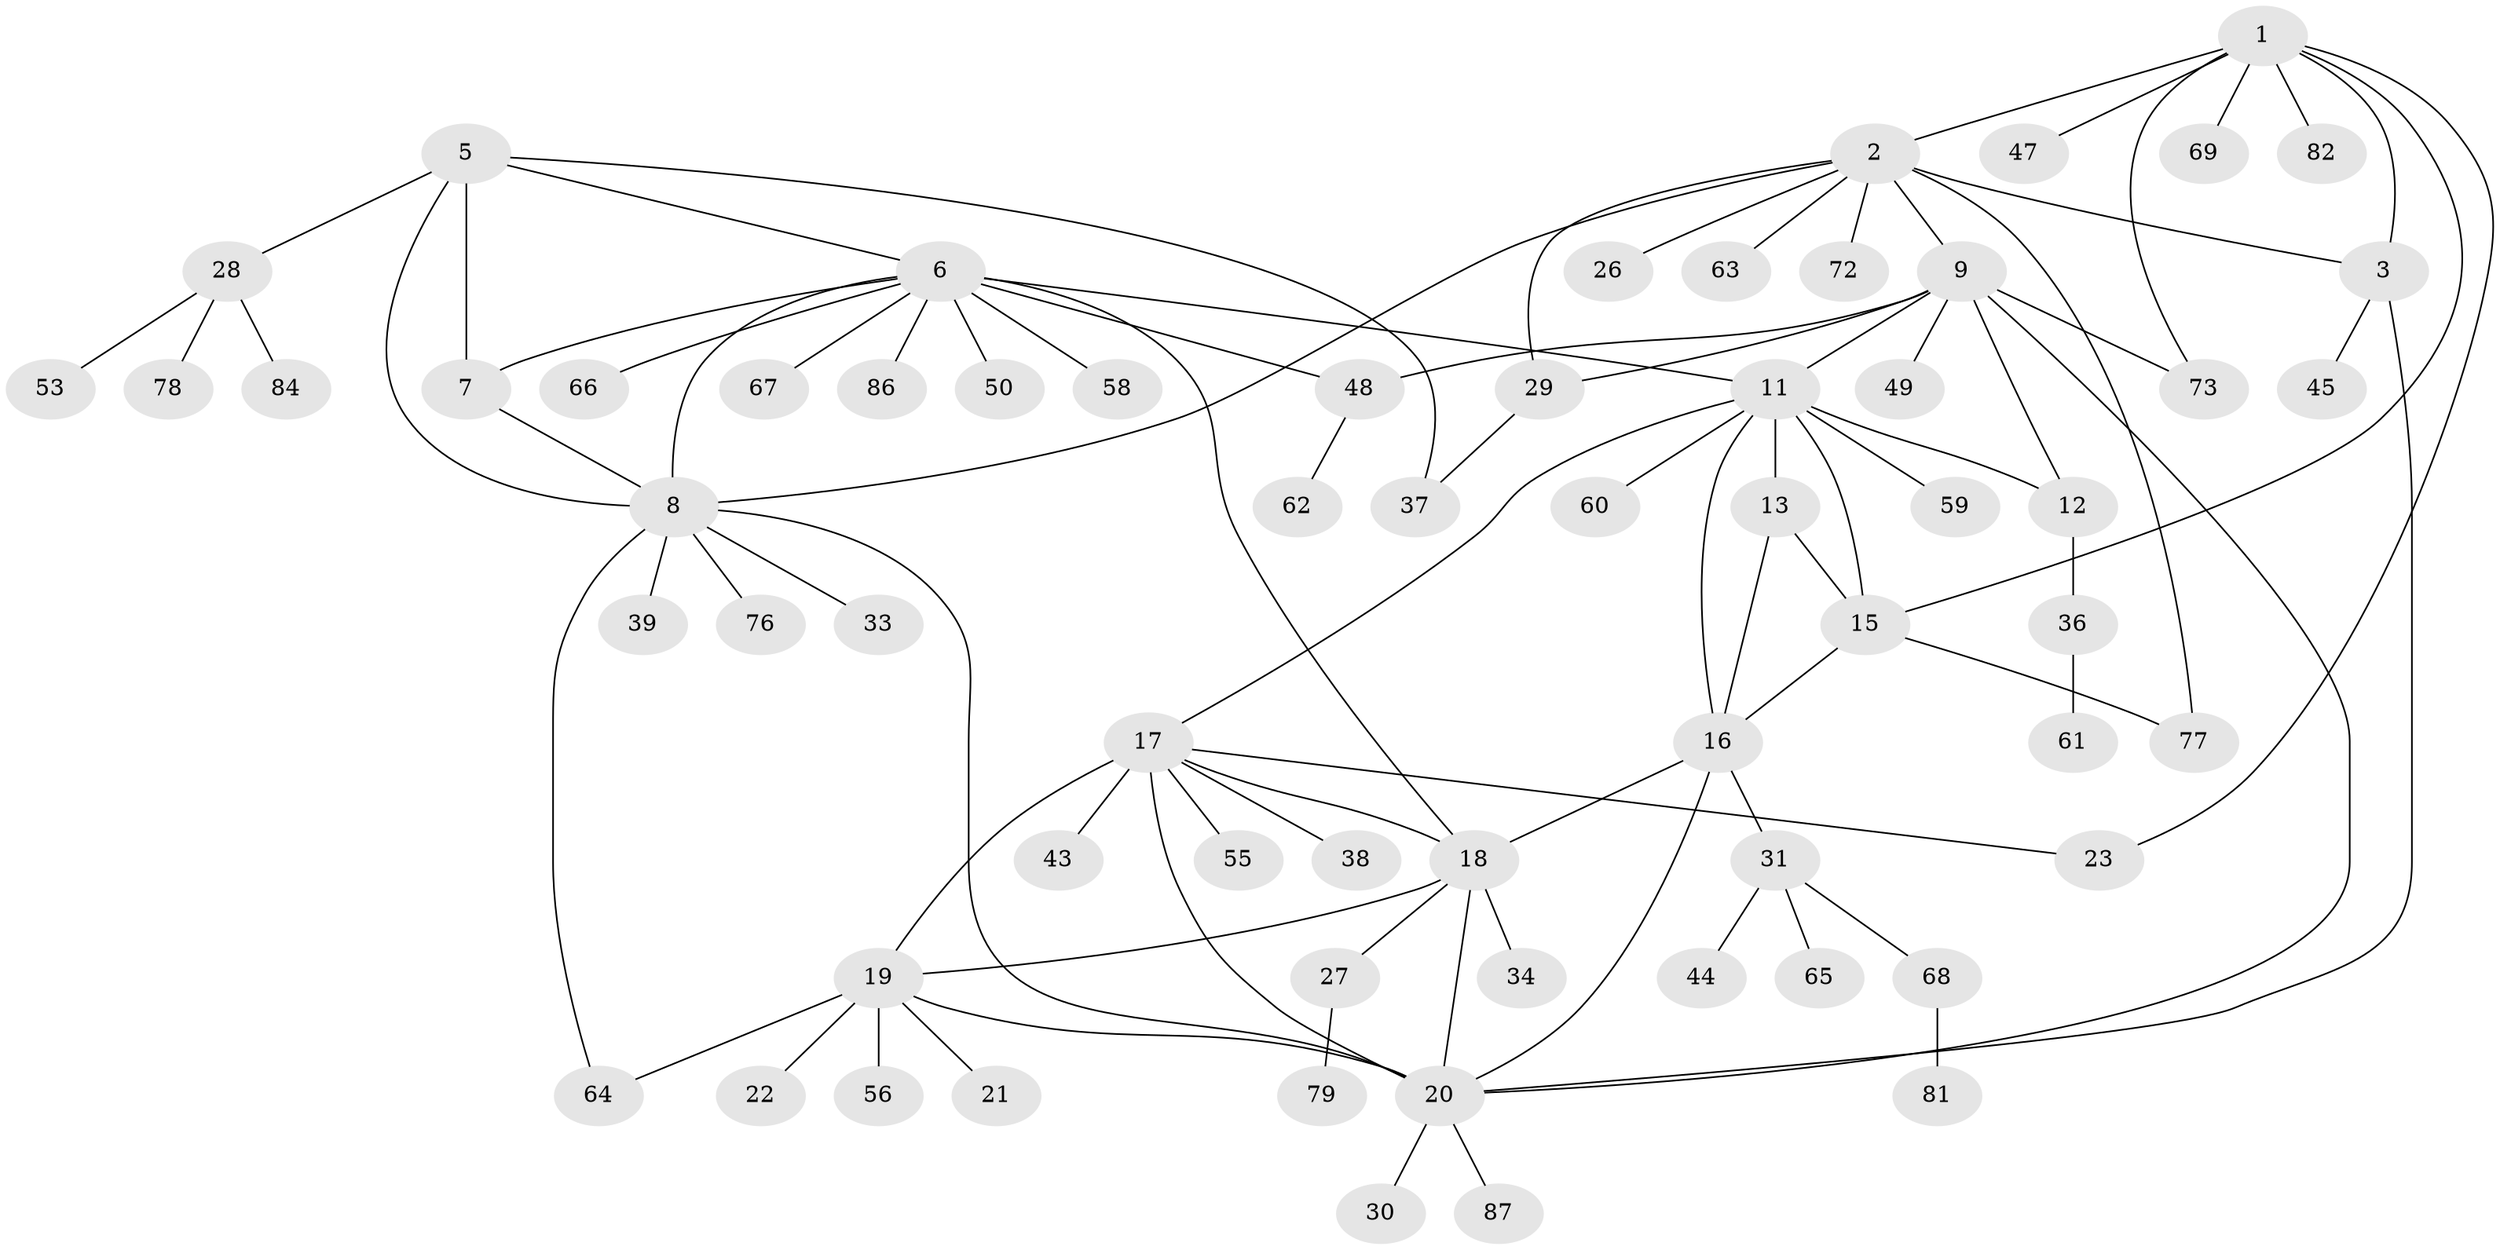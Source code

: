 // Generated by graph-tools (version 1.1) at 2025/24/03/03/25 07:24:17]
// undirected, 65 vertices, 90 edges
graph export_dot {
graph [start="1"]
  node [color=gray90,style=filled];
  1 [super="+4"];
  2 [super="+25"];
  3 [super="+46"];
  5 [super="+71"];
  6 [super="+41"];
  7;
  8 [super="+24"];
  9 [super="+10"];
  11 [super="+14"];
  12 [super="+35"];
  13 [super="+70"];
  15 [super="+85"];
  16 [super="+51"];
  17 [super="+89"];
  18 [super="+42"];
  19 [super="+40"];
  20 [super="+32"];
  21;
  22 [super="+75"];
  23;
  26;
  27;
  28 [super="+57"];
  29;
  30;
  31 [super="+52"];
  33;
  34;
  36 [super="+80"];
  37 [super="+74"];
  38 [super="+83"];
  39;
  43;
  44;
  45;
  47;
  48 [super="+54"];
  49;
  50;
  53;
  55;
  56;
  58;
  59;
  60;
  61;
  62;
  63;
  64;
  65 [super="+88"];
  66;
  67;
  68;
  69;
  72;
  73;
  76;
  77;
  78;
  79;
  81;
  82;
  84;
  86;
  87;
  1 -- 2 [weight=2];
  1 -- 3 [weight=2];
  1 -- 47;
  1 -- 69;
  1 -- 73;
  1 -- 15;
  1 -- 82;
  1 -- 23;
  2 -- 3;
  2 -- 8;
  2 -- 29;
  2 -- 63;
  2 -- 72;
  2 -- 77;
  2 -- 26;
  2 -- 9;
  3 -- 20;
  3 -- 45;
  5 -- 6;
  5 -- 7;
  5 -- 8;
  5 -- 28;
  5 -- 37;
  6 -- 7;
  6 -- 8;
  6 -- 11 [weight=2];
  6 -- 18;
  6 -- 48;
  6 -- 50;
  6 -- 58;
  6 -- 66;
  6 -- 67;
  6 -- 86;
  7 -- 8;
  8 -- 33;
  8 -- 39;
  8 -- 64;
  8 -- 76;
  8 -- 20;
  9 -- 11 [weight=2];
  9 -- 12 [weight=2];
  9 -- 49;
  9 -- 73;
  9 -- 20;
  9 -- 29;
  9 -- 48;
  11 -- 12;
  11 -- 13;
  11 -- 15;
  11 -- 16;
  11 -- 17;
  11 -- 59;
  11 -- 60;
  12 -- 36;
  13 -- 15;
  13 -- 16;
  15 -- 16;
  15 -- 77;
  16 -- 20;
  16 -- 31;
  16 -- 18;
  17 -- 18;
  17 -- 19;
  17 -- 20;
  17 -- 23;
  17 -- 38;
  17 -- 43;
  17 -- 55;
  18 -- 19;
  18 -- 20;
  18 -- 27;
  18 -- 34;
  19 -- 20;
  19 -- 21;
  19 -- 22;
  19 -- 56;
  19 -- 64;
  20 -- 30;
  20 -- 87;
  27 -- 79;
  28 -- 53;
  28 -- 84;
  28 -- 78;
  29 -- 37;
  31 -- 44;
  31 -- 65;
  31 -- 68;
  36 -- 61;
  48 -- 62;
  68 -- 81;
}
